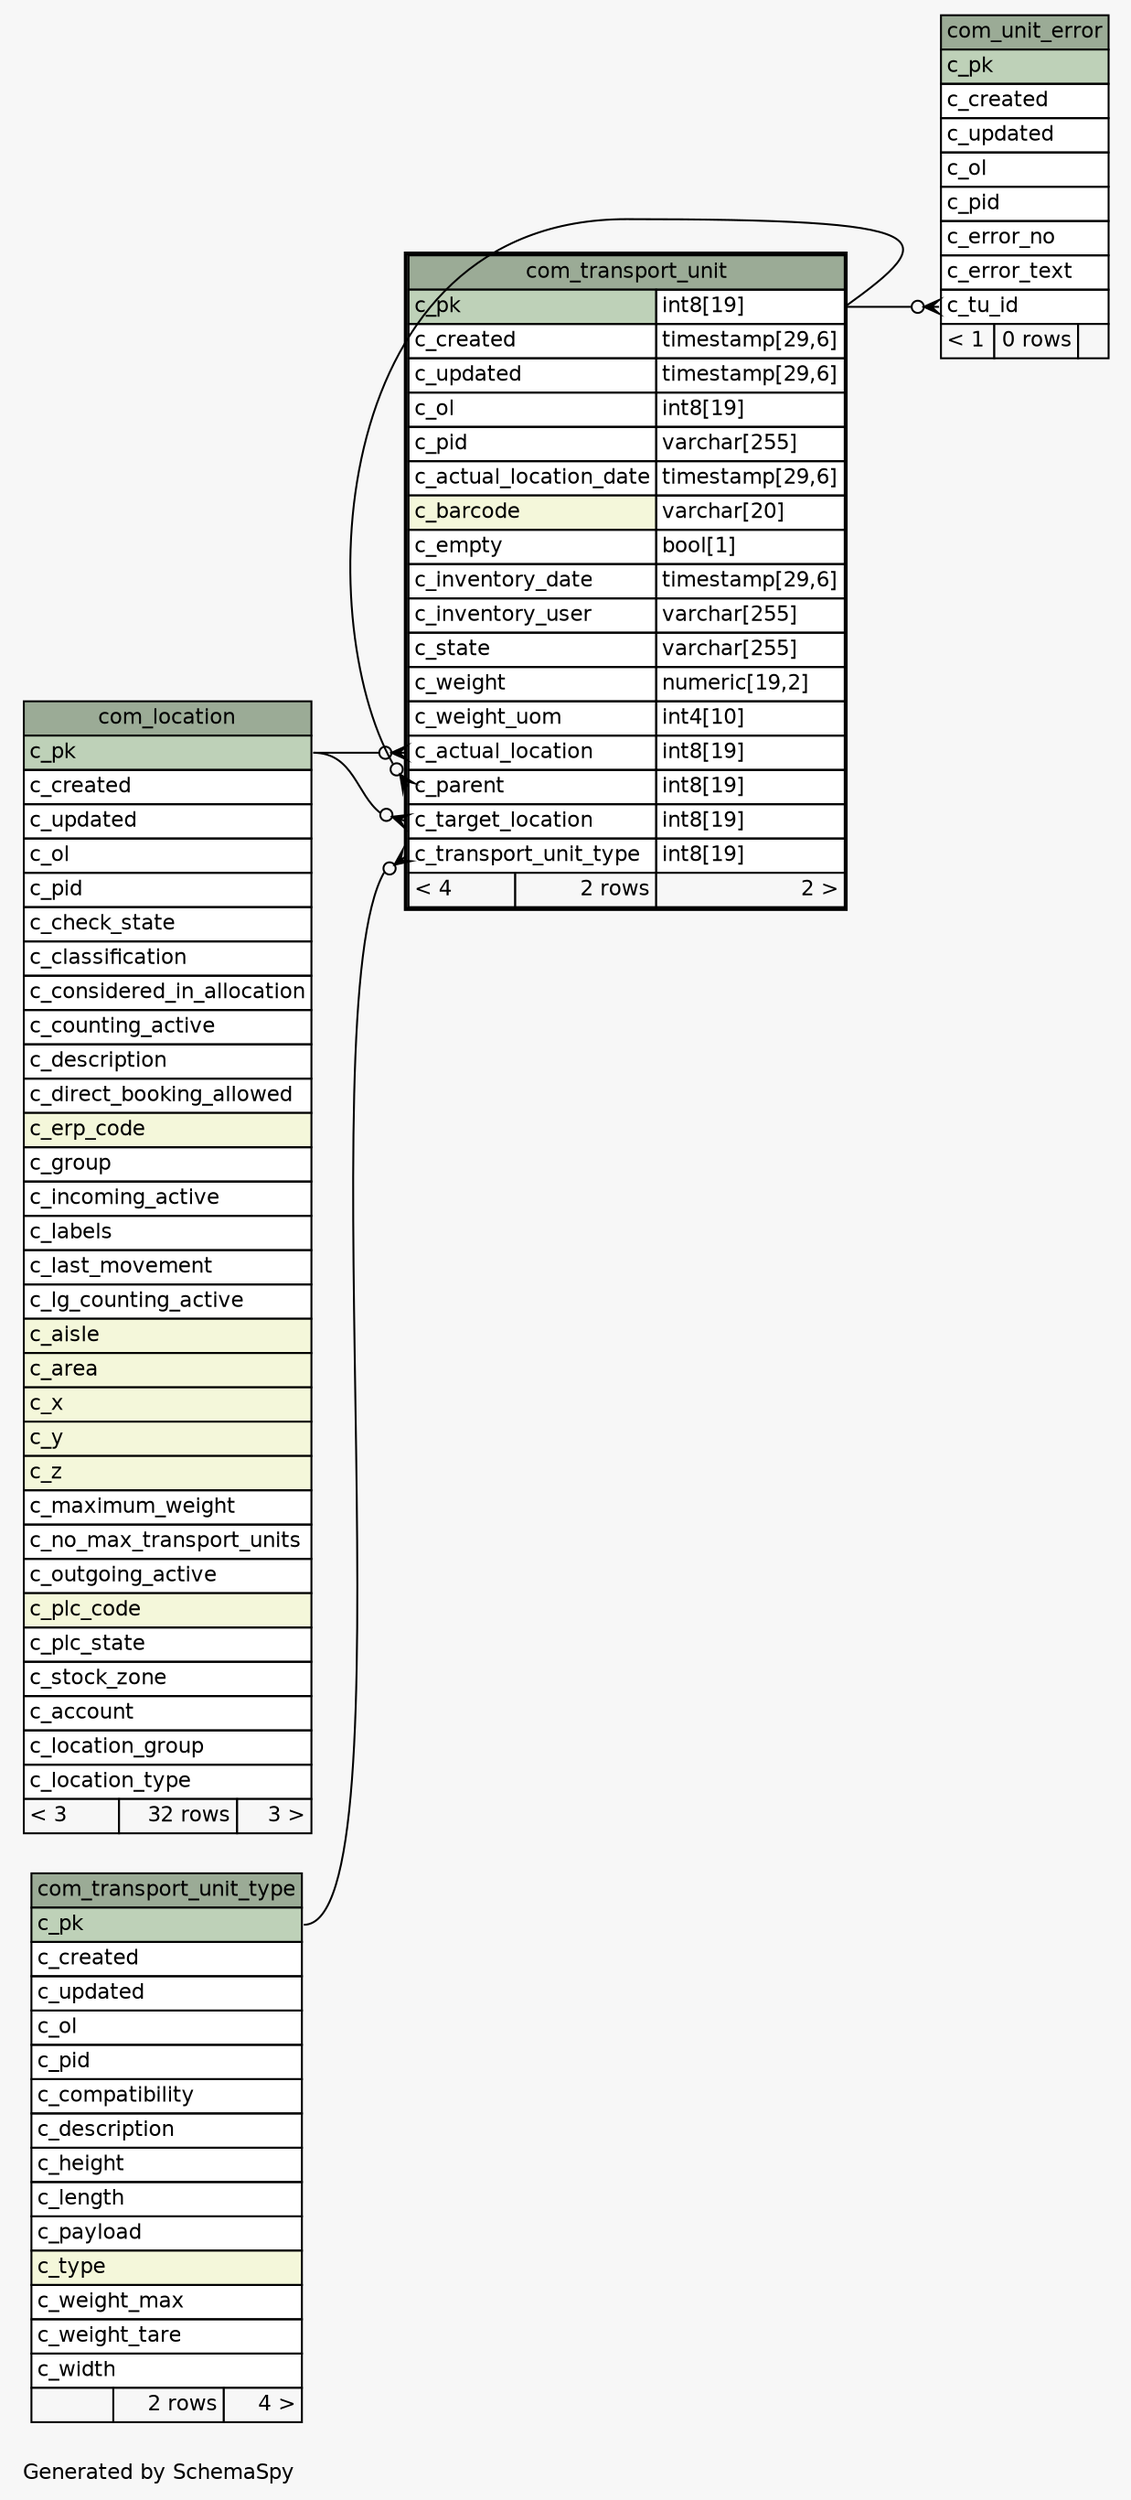 // dot 2.43.0 on Linux 5.8.0-1036-azure
// SchemaSpy rev Unknown
digraph "oneDegreeRelationshipsDiagram" {
  graph [
    rankdir="RL"
    bgcolor="#f7f7f7"
    label="\nGenerated by SchemaSpy"
    labeljust="l"
    nodesep="0.18"
    ranksep="0.46"
    fontname="Helvetica"
    fontsize="11"
  ];
  node [
    fontname="Helvetica"
    fontsize="11"
    shape="plaintext"
  ];
  edge [
    arrowsize="0.8"
  ];
  "com_transport_unit":"c_actual_location":w -> "com_location":"c_pk":e [arrowhead=none dir=back arrowtail=crowodot];
  "com_transport_unit":"c_parent":w -> "com_transport_unit":"c_pk.type":e [arrowhead=none dir=back arrowtail=crowodot];
  "com_transport_unit":"c_target_location":w -> "com_location":"c_pk":e [arrowhead=none dir=back arrowtail=crowodot];
  "com_transport_unit":"c_transport_unit_type":w -> "com_transport_unit_type":"c_pk":e [arrowhead=none dir=back arrowtail=crowodot];
  "com_unit_error":"c_tu_id":w -> "com_transport_unit":"c_pk.type":e [arrowhead=none dir=back arrowtail=crowodot];
  "com_location" [
    label=<
    <TABLE BORDER="0" CELLBORDER="1" CELLSPACING="0" BGCOLOR="#ffffff">
      <TR><TD COLSPAN="3" BGCOLOR="#9bab96" ALIGN="CENTER">com_location</TD></TR>
      <TR><TD PORT="c_pk" COLSPAN="3" BGCOLOR="#bed1b8" ALIGN="LEFT">c_pk</TD></TR>
      <TR><TD PORT="c_created" COLSPAN="3" ALIGN="LEFT">c_created</TD></TR>
      <TR><TD PORT="c_updated" COLSPAN="3" ALIGN="LEFT">c_updated</TD></TR>
      <TR><TD PORT="c_ol" COLSPAN="3" ALIGN="LEFT">c_ol</TD></TR>
      <TR><TD PORT="c_pid" COLSPAN="3" ALIGN="LEFT">c_pid</TD></TR>
      <TR><TD PORT="c_check_state" COLSPAN="3" ALIGN="LEFT">c_check_state</TD></TR>
      <TR><TD PORT="c_classification" COLSPAN="3" ALIGN="LEFT">c_classification</TD></TR>
      <TR><TD PORT="c_considered_in_allocation" COLSPAN="3" ALIGN="LEFT">c_considered_in_allocation</TD></TR>
      <TR><TD PORT="c_counting_active" COLSPAN="3" ALIGN="LEFT">c_counting_active</TD></TR>
      <TR><TD PORT="c_description" COLSPAN="3" ALIGN="LEFT">c_description</TD></TR>
      <TR><TD PORT="c_direct_booking_allowed" COLSPAN="3" ALIGN="LEFT">c_direct_booking_allowed</TD></TR>
      <TR><TD PORT="c_erp_code" COLSPAN="3" BGCOLOR="#f4f7da" ALIGN="LEFT">c_erp_code</TD></TR>
      <TR><TD PORT="c_group" COLSPAN="3" ALIGN="LEFT">c_group</TD></TR>
      <TR><TD PORT="c_incoming_active" COLSPAN="3" ALIGN="LEFT">c_incoming_active</TD></TR>
      <TR><TD PORT="c_labels" COLSPAN="3" ALIGN="LEFT">c_labels</TD></TR>
      <TR><TD PORT="c_last_movement" COLSPAN="3" ALIGN="LEFT">c_last_movement</TD></TR>
      <TR><TD PORT="c_lg_counting_active" COLSPAN="3" ALIGN="LEFT">c_lg_counting_active</TD></TR>
      <TR><TD PORT="c_aisle" COLSPAN="3" BGCOLOR="#f4f7da" ALIGN="LEFT">c_aisle</TD></TR>
      <TR><TD PORT="c_area" COLSPAN="3" BGCOLOR="#f4f7da" ALIGN="LEFT">c_area</TD></TR>
      <TR><TD PORT="c_x" COLSPAN="3" BGCOLOR="#f4f7da" ALIGN="LEFT">c_x</TD></TR>
      <TR><TD PORT="c_y" COLSPAN="3" BGCOLOR="#f4f7da" ALIGN="LEFT">c_y</TD></TR>
      <TR><TD PORT="c_z" COLSPAN="3" BGCOLOR="#f4f7da" ALIGN="LEFT">c_z</TD></TR>
      <TR><TD PORT="c_maximum_weight" COLSPAN="3" ALIGN="LEFT">c_maximum_weight</TD></TR>
      <TR><TD PORT="c_no_max_transport_units" COLSPAN="3" ALIGN="LEFT">c_no_max_transport_units</TD></TR>
      <TR><TD PORT="c_outgoing_active" COLSPAN="3" ALIGN="LEFT">c_outgoing_active</TD></TR>
      <TR><TD PORT="c_plc_code" COLSPAN="3" BGCOLOR="#f4f7da" ALIGN="LEFT">c_plc_code</TD></TR>
      <TR><TD PORT="c_plc_state" COLSPAN="3" ALIGN="LEFT">c_plc_state</TD></TR>
      <TR><TD PORT="c_stock_zone" COLSPAN="3" ALIGN="LEFT">c_stock_zone</TD></TR>
      <TR><TD PORT="c_account" COLSPAN="3" ALIGN="LEFT">c_account</TD></TR>
      <TR><TD PORT="c_location_group" COLSPAN="3" ALIGN="LEFT">c_location_group</TD></TR>
      <TR><TD PORT="c_location_type" COLSPAN="3" ALIGN="LEFT">c_location_type</TD></TR>
      <TR><TD ALIGN="LEFT" BGCOLOR="#f7f7f7">&lt; 3</TD><TD ALIGN="RIGHT" BGCOLOR="#f7f7f7">32 rows</TD><TD ALIGN="RIGHT" BGCOLOR="#f7f7f7">3 &gt;</TD></TR>
    </TABLE>>
    URL="com_location.html"
    tooltip="com_location"
  ];
  "com_transport_unit" [
    label=<
    <TABLE BORDER="2" CELLBORDER="1" CELLSPACING="0" BGCOLOR="#ffffff">
      <TR><TD COLSPAN="3" BGCOLOR="#9bab96" ALIGN="CENTER">com_transport_unit</TD></TR>
      <TR><TD PORT="c_pk" COLSPAN="2" BGCOLOR="#bed1b8" ALIGN="LEFT">c_pk</TD><TD PORT="c_pk.type" ALIGN="LEFT">int8[19]</TD></TR>
      <TR><TD PORT="c_created" COLSPAN="2" ALIGN="LEFT">c_created</TD><TD PORT="c_created.type" ALIGN="LEFT">timestamp[29,6]</TD></TR>
      <TR><TD PORT="c_updated" COLSPAN="2" ALIGN="LEFT">c_updated</TD><TD PORT="c_updated.type" ALIGN="LEFT">timestamp[29,6]</TD></TR>
      <TR><TD PORT="c_ol" COLSPAN="2" ALIGN="LEFT">c_ol</TD><TD PORT="c_ol.type" ALIGN="LEFT">int8[19]</TD></TR>
      <TR><TD PORT="c_pid" COLSPAN="2" ALIGN="LEFT">c_pid</TD><TD PORT="c_pid.type" ALIGN="LEFT">varchar[255]</TD></TR>
      <TR><TD PORT="c_actual_location_date" COLSPAN="2" ALIGN="LEFT">c_actual_location_date</TD><TD PORT="c_actual_location_date.type" ALIGN="LEFT">timestamp[29,6]</TD></TR>
      <TR><TD PORT="c_barcode" COLSPAN="2" BGCOLOR="#f4f7da" ALIGN="LEFT">c_barcode</TD><TD PORT="c_barcode.type" ALIGN="LEFT">varchar[20]</TD></TR>
      <TR><TD PORT="c_empty" COLSPAN="2" ALIGN="LEFT">c_empty</TD><TD PORT="c_empty.type" ALIGN="LEFT">bool[1]</TD></TR>
      <TR><TD PORT="c_inventory_date" COLSPAN="2" ALIGN="LEFT">c_inventory_date</TD><TD PORT="c_inventory_date.type" ALIGN="LEFT">timestamp[29,6]</TD></TR>
      <TR><TD PORT="c_inventory_user" COLSPAN="2" ALIGN="LEFT">c_inventory_user</TD><TD PORT="c_inventory_user.type" ALIGN="LEFT">varchar[255]</TD></TR>
      <TR><TD PORT="c_state" COLSPAN="2" ALIGN="LEFT">c_state</TD><TD PORT="c_state.type" ALIGN="LEFT">varchar[255]</TD></TR>
      <TR><TD PORT="c_weight" COLSPAN="2" ALIGN="LEFT">c_weight</TD><TD PORT="c_weight.type" ALIGN="LEFT">numeric[19,2]</TD></TR>
      <TR><TD PORT="c_weight_uom" COLSPAN="2" ALIGN="LEFT">c_weight_uom</TD><TD PORT="c_weight_uom.type" ALIGN="LEFT">int4[10]</TD></TR>
      <TR><TD PORT="c_actual_location" COLSPAN="2" ALIGN="LEFT">c_actual_location</TD><TD PORT="c_actual_location.type" ALIGN="LEFT">int8[19]</TD></TR>
      <TR><TD PORT="c_parent" COLSPAN="2" ALIGN="LEFT">c_parent</TD><TD PORT="c_parent.type" ALIGN="LEFT">int8[19]</TD></TR>
      <TR><TD PORT="c_target_location" COLSPAN="2" ALIGN="LEFT">c_target_location</TD><TD PORT="c_target_location.type" ALIGN="LEFT">int8[19]</TD></TR>
      <TR><TD PORT="c_transport_unit_type" COLSPAN="2" ALIGN="LEFT">c_transport_unit_type</TD><TD PORT="c_transport_unit_type.type" ALIGN="LEFT">int8[19]</TD></TR>
      <TR><TD ALIGN="LEFT" BGCOLOR="#f7f7f7">&lt; 4</TD><TD ALIGN="RIGHT" BGCOLOR="#f7f7f7">2 rows</TD><TD ALIGN="RIGHT" BGCOLOR="#f7f7f7">2 &gt;</TD></TR>
    </TABLE>>
    URL="com_transport_unit.html"
    tooltip="com_transport_unit"
  ];
  "com_transport_unit_type" [
    label=<
    <TABLE BORDER="0" CELLBORDER="1" CELLSPACING="0" BGCOLOR="#ffffff">
      <TR><TD COLSPAN="3" BGCOLOR="#9bab96" ALIGN="CENTER">com_transport_unit_type</TD></TR>
      <TR><TD PORT="c_pk" COLSPAN="3" BGCOLOR="#bed1b8" ALIGN="LEFT">c_pk</TD></TR>
      <TR><TD PORT="c_created" COLSPAN="3" ALIGN="LEFT">c_created</TD></TR>
      <TR><TD PORT="c_updated" COLSPAN="3" ALIGN="LEFT">c_updated</TD></TR>
      <TR><TD PORT="c_ol" COLSPAN="3" ALIGN="LEFT">c_ol</TD></TR>
      <TR><TD PORT="c_pid" COLSPAN="3" ALIGN="LEFT">c_pid</TD></TR>
      <TR><TD PORT="c_compatibility" COLSPAN="3" ALIGN="LEFT">c_compatibility</TD></TR>
      <TR><TD PORT="c_description" COLSPAN="3" ALIGN="LEFT">c_description</TD></TR>
      <TR><TD PORT="c_height" COLSPAN="3" ALIGN="LEFT">c_height</TD></TR>
      <TR><TD PORT="c_length" COLSPAN="3" ALIGN="LEFT">c_length</TD></TR>
      <TR><TD PORT="c_payload" COLSPAN="3" ALIGN="LEFT">c_payload</TD></TR>
      <TR><TD PORT="c_type" COLSPAN="3" BGCOLOR="#f4f7da" ALIGN="LEFT">c_type</TD></TR>
      <TR><TD PORT="c_weight_max" COLSPAN="3" ALIGN="LEFT">c_weight_max</TD></TR>
      <TR><TD PORT="c_weight_tare" COLSPAN="3" ALIGN="LEFT">c_weight_tare</TD></TR>
      <TR><TD PORT="c_width" COLSPAN="3" ALIGN="LEFT">c_width</TD></TR>
      <TR><TD ALIGN="LEFT" BGCOLOR="#f7f7f7">  </TD><TD ALIGN="RIGHT" BGCOLOR="#f7f7f7">2 rows</TD><TD ALIGN="RIGHT" BGCOLOR="#f7f7f7">4 &gt;</TD></TR>
    </TABLE>>
    URL="com_transport_unit_type.html"
    tooltip="com_transport_unit_type"
  ];
  "com_unit_error" [
    label=<
    <TABLE BORDER="0" CELLBORDER="1" CELLSPACING="0" BGCOLOR="#ffffff">
      <TR><TD COLSPAN="3" BGCOLOR="#9bab96" ALIGN="CENTER">com_unit_error</TD></TR>
      <TR><TD PORT="c_pk" COLSPAN="3" BGCOLOR="#bed1b8" ALIGN="LEFT">c_pk</TD></TR>
      <TR><TD PORT="c_created" COLSPAN="3" ALIGN="LEFT">c_created</TD></TR>
      <TR><TD PORT="c_updated" COLSPAN="3" ALIGN="LEFT">c_updated</TD></TR>
      <TR><TD PORT="c_ol" COLSPAN="3" ALIGN="LEFT">c_ol</TD></TR>
      <TR><TD PORT="c_pid" COLSPAN="3" ALIGN="LEFT">c_pid</TD></TR>
      <TR><TD PORT="c_error_no" COLSPAN="3" ALIGN="LEFT">c_error_no</TD></TR>
      <TR><TD PORT="c_error_text" COLSPAN="3" ALIGN="LEFT">c_error_text</TD></TR>
      <TR><TD PORT="c_tu_id" COLSPAN="3" ALIGN="LEFT">c_tu_id</TD></TR>
      <TR><TD ALIGN="LEFT" BGCOLOR="#f7f7f7">&lt; 1</TD><TD ALIGN="RIGHT" BGCOLOR="#f7f7f7">0 rows</TD><TD ALIGN="RIGHT" BGCOLOR="#f7f7f7">  </TD></TR>
    </TABLE>>
    URL="com_unit_error.html"
    tooltip="com_unit_error"
  ];
}
